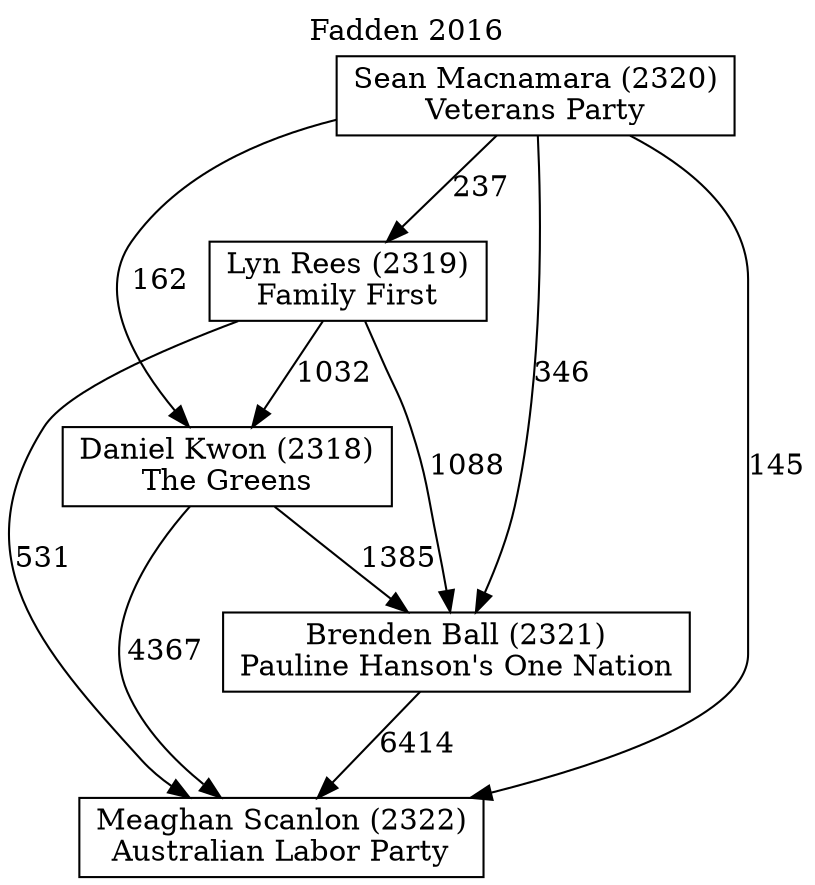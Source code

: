 // House preference flow
digraph "Meaghan Scanlon (2322)_Fadden_2016" {
	graph [label="Fadden 2016" labelloc=t mclimit=10]
	node [shape=box]
	"Meaghan Scanlon (2322)" [label="Meaghan Scanlon (2322)
Australian Labor Party"]
	"Brenden Ball (2321)" [label="Brenden Ball (2321)
Pauline Hanson's One Nation"]
	"Daniel Kwon (2318)" [label="Daniel Kwon (2318)
The Greens"]
	"Lyn Rees (2319)" [label="Lyn Rees (2319)
Family First"]
	"Sean Macnamara (2320)" [label="Sean Macnamara (2320)
Veterans Party"]
	"Brenden Ball (2321)" -> "Meaghan Scanlon (2322)" [label=6414]
	"Daniel Kwon (2318)" -> "Brenden Ball (2321)" [label=1385]
	"Lyn Rees (2319)" -> "Daniel Kwon (2318)" [label=1032]
	"Sean Macnamara (2320)" -> "Lyn Rees (2319)" [label=237]
	"Daniel Kwon (2318)" -> "Meaghan Scanlon (2322)" [label=4367]
	"Lyn Rees (2319)" -> "Meaghan Scanlon (2322)" [label=531]
	"Sean Macnamara (2320)" -> "Meaghan Scanlon (2322)" [label=145]
	"Sean Macnamara (2320)" -> "Daniel Kwon (2318)" [label=162]
	"Lyn Rees (2319)" -> "Brenden Ball (2321)" [label=1088]
	"Sean Macnamara (2320)" -> "Brenden Ball (2321)" [label=346]
}
